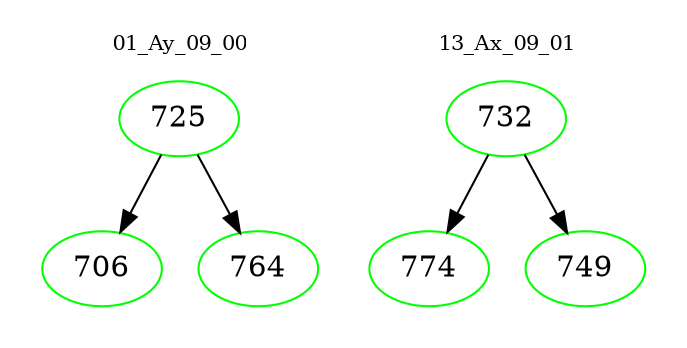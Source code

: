 digraph{
subgraph cluster_0 {
color = white
label = "01_Ay_09_00";
fontsize=10;
T0_725 [label="725", color="green"]
T0_725 -> T0_706 [color="black"]
T0_706 [label="706", color="green"]
T0_725 -> T0_764 [color="black"]
T0_764 [label="764", color="green"]
}
subgraph cluster_1 {
color = white
label = "13_Ax_09_01";
fontsize=10;
T1_732 [label="732", color="green"]
T1_732 -> T1_774 [color="black"]
T1_774 [label="774", color="green"]
T1_732 -> T1_749 [color="black"]
T1_749 [label="749", color="green"]
}
}
